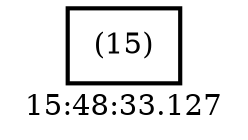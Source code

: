 digraph  g{ graph[label = "15:48:33.127"]
node [shape=rectangle, color=black, fontcolor=black, style=bold] edge [color=black] 0 [label="(15)"] ; 
}

